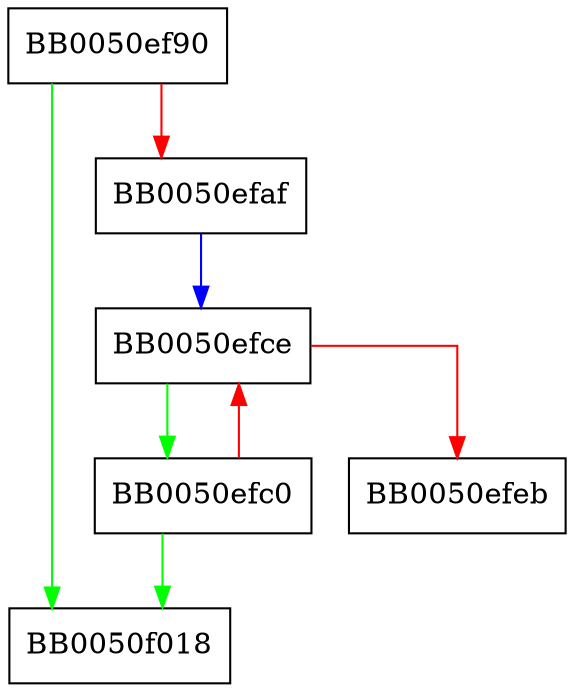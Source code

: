 digraph ossl_json_flush {
  node [shape="box"];
  graph [splines=ortho];
  BB0050ef90 -> BB0050f018 [color="green"];
  BB0050ef90 -> BB0050efaf [color="red"];
  BB0050efaf -> BB0050efce [color="blue"];
  BB0050efc0 -> BB0050f018 [color="green"];
  BB0050efc0 -> BB0050efce [color="red"];
  BB0050efce -> BB0050efc0 [color="green"];
  BB0050efce -> BB0050efeb [color="red"];
}